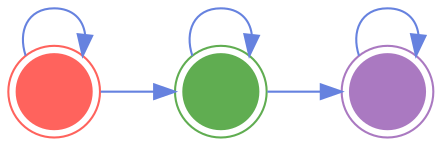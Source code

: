 digraph FST {
orientation = Landscape;
bgcolor="transparent";
center=1;
1 [ shape = doublecircle, style = solid, label="", color="#ff635d", style=filled]
	1 -> 1 [color="#6682df"];
	1 -> 2 [color="#6682df"];
2 [ shape = doublecircle, style = solid, label="", color="#60ad51", style=filled]
	2 -> 2 [color="#6682df"];
	2 -> 3 [color="#6682df"];
3 [ shape = doublecircle, style = solid, label="", color="#aa79c1", style=filled]
	3 -> 3 [color="#6682df"];
}
